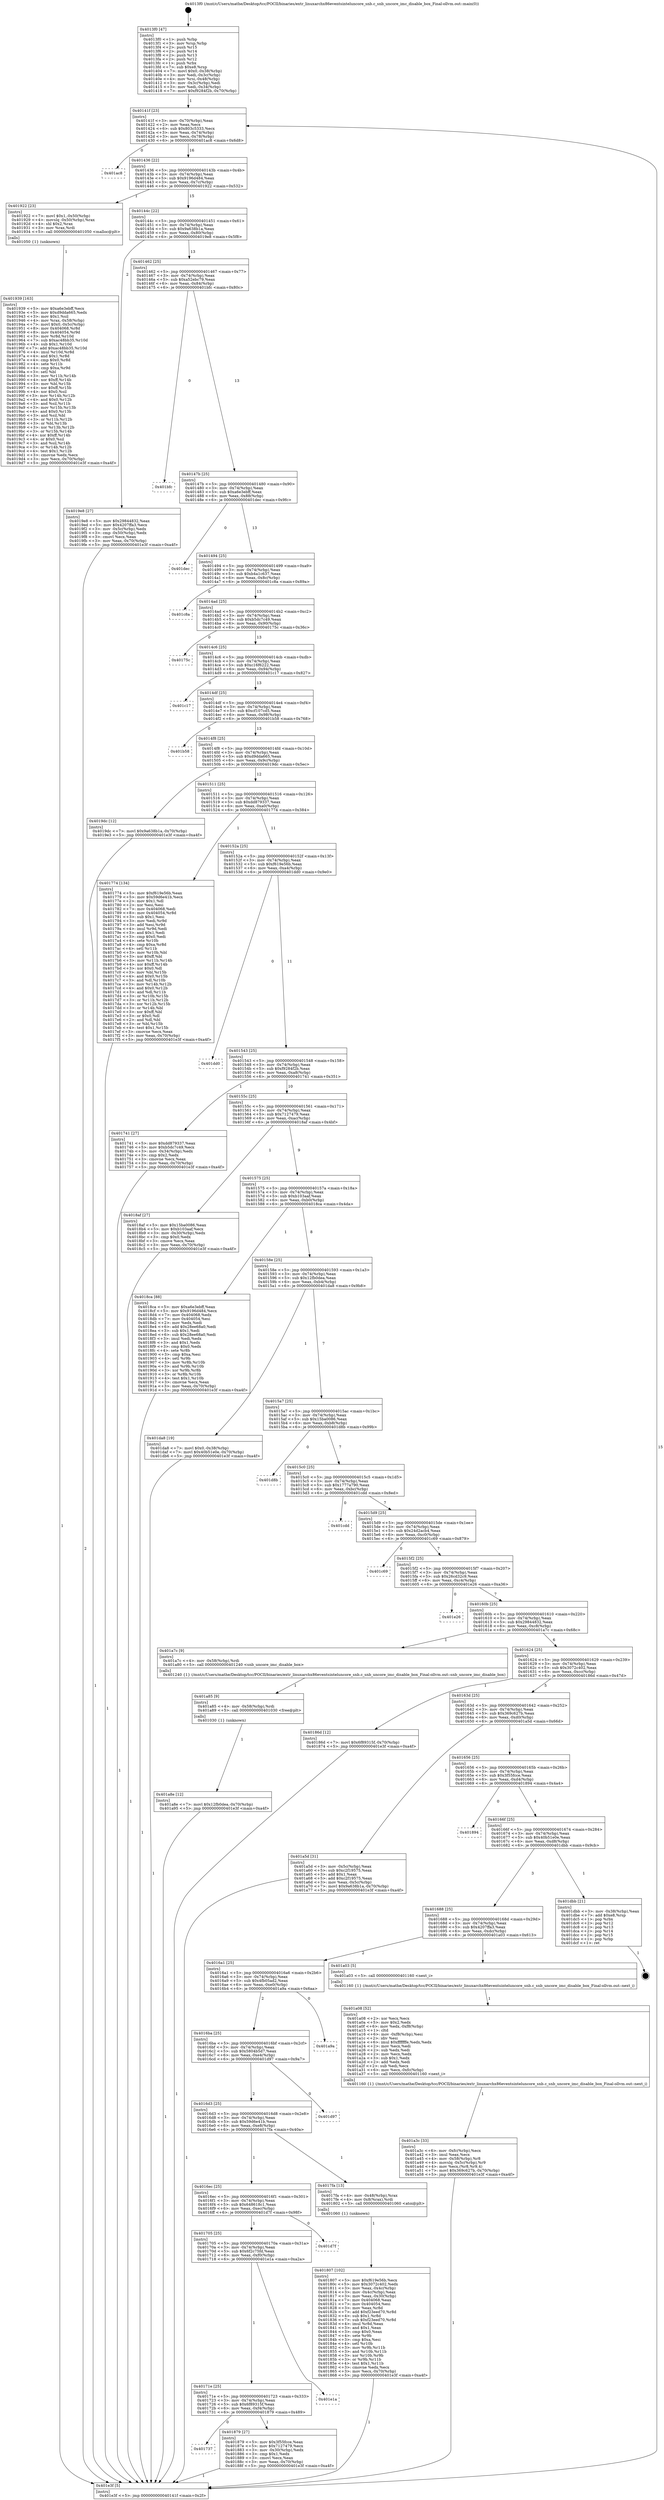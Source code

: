 digraph "0x4013f0" {
  label = "0x4013f0 (/mnt/c/Users/mathe/Desktop/tcc/POCII/binaries/extr_linuxarchx86eventsinteluncore_snb.c_snb_uncore_imc_disable_box_Final-ollvm.out::main(0))"
  labelloc = "t"
  node[shape=record]

  Entry [label="",width=0.3,height=0.3,shape=circle,fillcolor=black,style=filled]
  "0x40141f" [label="{
     0x40141f [23]\l
     | [instrs]\l
     &nbsp;&nbsp;0x40141f \<+3\>: mov -0x70(%rbp),%eax\l
     &nbsp;&nbsp;0x401422 \<+2\>: mov %eax,%ecx\l
     &nbsp;&nbsp;0x401424 \<+6\>: sub $0x803c5333,%ecx\l
     &nbsp;&nbsp;0x40142a \<+3\>: mov %eax,-0x74(%rbp)\l
     &nbsp;&nbsp;0x40142d \<+3\>: mov %ecx,-0x78(%rbp)\l
     &nbsp;&nbsp;0x401430 \<+6\>: je 0000000000401ac8 \<main+0x6d8\>\l
  }"]
  "0x401ac8" [label="{
     0x401ac8\l
  }", style=dashed]
  "0x401436" [label="{
     0x401436 [22]\l
     | [instrs]\l
     &nbsp;&nbsp;0x401436 \<+5\>: jmp 000000000040143b \<main+0x4b\>\l
     &nbsp;&nbsp;0x40143b \<+3\>: mov -0x74(%rbp),%eax\l
     &nbsp;&nbsp;0x40143e \<+5\>: sub $0x9196d484,%eax\l
     &nbsp;&nbsp;0x401443 \<+3\>: mov %eax,-0x7c(%rbp)\l
     &nbsp;&nbsp;0x401446 \<+6\>: je 0000000000401922 \<main+0x532\>\l
  }"]
  Exit [label="",width=0.3,height=0.3,shape=circle,fillcolor=black,style=filled,peripheries=2]
  "0x401922" [label="{
     0x401922 [23]\l
     | [instrs]\l
     &nbsp;&nbsp;0x401922 \<+7\>: movl $0x1,-0x50(%rbp)\l
     &nbsp;&nbsp;0x401929 \<+4\>: movslq -0x50(%rbp),%rax\l
     &nbsp;&nbsp;0x40192d \<+4\>: shl $0x2,%rax\l
     &nbsp;&nbsp;0x401931 \<+3\>: mov %rax,%rdi\l
     &nbsp;&nbsp;0x401934 \<+5\>: call 0000000000401050 \<malloc@plt\>\l
     | [calls]\l
     &nbsp;&nbsp;0x401050 \{1\} (unknown)\l
  }"]
  "0x40144c" [label="{
     0x40144c [22]\l
     | [instrs]\l
     &nbsp;&nbsp;0x40144c \<+5\>: jmp 0000000000401451 \<main+0x61\>\l
     &nbsp;&nbsp;0x401451 \<+3\>: mov -0x74(%rbp),%eax\l
     &nbsp;&nbsp;0x401454 \<+5\>: sub $0x9a638b1a,%eax\l
     &nbsp;&nbsp;0x401459 \<+3\>: mov %eax,-0x80(%rbp)\l
     &nbsp;&nbsp;0x40145c \<+6\>: je 00000000004019e8 \<main+0x5f8\>\l
  }"]
  "0x401a8e" [label="{
     0x401a8e [12]\l
     | [instrs]\l
     &nbsp;&nbsp;0x401a8e \<+7\>: movl $0x12fb0dea,-0x70(%rbp)\l
     &nbsp;&nbsp;0x401a95 \<+5\>: jmp 0000000000401e3f \<main+0xa4f\>\l
  }"]
  "0x4019e8" [label="{
     0x4019e8 [27]\l
     | [instrs]\l
     &nbsp;&nbsp;0x4019e8 \<+5\>: mov $0x29844832,%eax\l
     &nbsp;&nbsp;0x4019ed \<+5\>: mov $0x4207ffa3,%ecx\l
     &nbsp;&nbsp;0x4019f2 \<+3\>: mov -0x5c(%rbp),%edx\l
     &nbsp;&nbsp;0x4019f5 \<+3\>: cmp -0x50(%rbp),%edx\l
     &nbsp;&nbsp;0x4019f8 \<+3\>: cmovl %ecx,%eax\l
     &nbsp;&nbsp;0x4019fb \<+3\>: mov %eax,-0x70(%rbp)\l
     &nbsp;&nbsp;0x4019fe \<+5\>: jmp 0000000000401e3f \<main+0xa4f\>\l
  }"]
  "0x401462" [label="{
     0x401462 [25]\l
     | [instrs]\l
     &nbsp;&nbsp;0x401462 \<+5\>: jmp 0000000000401467 \<main+0x77\>\l
     &nbsp;&nbsp;0x401467 \<+3\>: mov -0x74(%rbp),%eax\l
     &nbsp;&nbsp;0x40146a \<+5\>: sub $0xa52ebc79,%eax\l
     &nbsp;&nbsp;0x40146f \<+6\>: mov %eax,-0x84(%rbp)\l
     &nbsp;&nbsp;0x401475 \<+6\>: je 0000000000401bfc \<main+0x80c\>\l
  }"]
  "0x401a85" [label="{
     0x401a85 [9]\l
     | [instrs]\l
     &nbsp;&nbsp;0x401a85 \<+4\>: mov -0x58(%rbp),%rdi\l
     &nbsp;&nbsp;0x401a89 \<+5\>: call 0000000000401030 \<free@plt\>\l
     | [calls]\l
     &nbsp;&nbsp;0x401030 \{1\} (unknown)\l
  }"]
  "0x401bfc" [label="{
     0x401bfc\l
  }", style=dashed]
  "0x40147b" [label="{
     0x40147b [25]\l
     | [instrs]\l
     &nbsp;&nbsp;0x40147b \<+5\>: jmp 0000000000401480 \<main+0x90\>\l
     &nbsp;&nbsp;0x401480 \<+3\>: mov -0x74(%rbp),%eax\l
     &nbsp;&nbsp;0x401483 \<+5\>: sub $0xa6e3ebff,%eax\l
     &nbsp;&nbsp;0x401488 \<+6\>: mov %eax,-0x88(%rbp)\l
     &nbsp;&nbsp;0x40148e \<+6\>: je 0000000000401dec \<main+0x9fc\>\l
  }"]
  "0x401a3c" [label="{
     0x401a3c [33]\l
     | [instrs]\l
     &nbsp;&nbsp;0x401a3c \<+6\>: mov -0xfc(%rbp),%ecx\l
     &nbsp;&nbsp;0x401a42 \<+3\>: imul %eax,%ecx\l
     &nbsp;&nbsp;0x401a45 \<+4\>: mov -0x58(%rbp),%r8\l
     &nbsp;&nbsp;0x401a49 \<+4\>: movslq -0x5c(%rbp),%r9\l
     &nbsp;&nbsp;0x401a4d \<+4\>: mov %ecx,(%r8,%r9,4)\l
     &nbsp;&nbsp;0x401a51 \<+7\>: movl $0x369c627b,-0x70(%rbp)\l
     &nbsp;&nbsp;0x401a58 \<+5\>: jmp 0000000000401e3f \<main+0xa4f\>\l
  }"]
  "0x401dec" [label="{
     0x401dec\l
  }", style=dashed]
  "0x401494" [label="{
     0x401494 [25]\l
     | [instrs]\l
     &nbsp;&nbsp;0x401494 \<+5\>: jmp 0000000000401499 \<main+0xa9\>\l
     &nbsp;&nbsp;0x401499 \<+3\>: mov -0x74(%rbp),%eax\l
     &nbsp;&nbsp;0x40149c \<+5\>: sub $0xb4a1c637,%eax\l
     &nbsp;&nbsp;0x4014a1 \<+6\>: mov %eax,-0x8c(%rbp)\l
     &nbsp;&nbsp;0x4014a7 \<+6\>: je 0000000000401c8a \<main+0x89a\>\l
  }"]
  "0x401a08" [label="{
     0x401a08 [52]\l
     | [instrs]\l
     &nbsp;&nbsp;0x401a08 \<+2\>: xor %ecx,%ecx\l
     &nbsp;&nbsp;0x401a0a \<+5\>: mov $0x2,%edx\l
     &nbsp;&nbsp;0x401a0f \<+6\>: mov %edx,-0xf8(%rbp)\l
     &nbsp;&nbsp;0x401a15 \<+1\>: cltd\l
     &nbsp;&nbsp;0x401a16 \<+6\>: mov -0xf8(%rbp),%esi\l
     &nbsp;&nbsp;0x401a1c \<+2\>: idiv %esi\l
     &nbsp;&nbsp;0x401a1e \<+6\>: imul $0xfffffffe,%edx,%edx\l
     &nbsp;&nbsp;0x401a24 \<+2\>: mov %ecx,%edi\l
     &nbsp;&nbsp;0x401a26 \<+2\>: sub %edx,%edi\l
     &nbsp;&nbsp;0x401a28 \<+2\>: mov %ecx,%edx\l
     &nbsp;&nbsp;0x401a2a \<+3\>: sub $0x1,%edx\l
     &nbsp;&nbsp;0x401a2d \<+2\>: add %edx,%edi\l
     &nbsp;&nbsp;0x401a2f \<+2\>: sub %edi,%ecx\l
     &nbsp;&nbsp;0x401a31 \<+6\>: mov %ecx,-0xfc(%rbp)\l
     &nbsp;&nbsp;0x401a37 \<+5\>: call 0000000000401160 \<next_i\>\l
     | [calls]\l
     &nbsp;&nbsp;0x401160 \{1\} (/mnt/c/Users/mathe/Desktop/tcc/POCII/binaries/extr_linuxarchx86eventsinteluncore_snb.c_snb_uncore_imc_disable_box_Final-ollvm.out::next_i)\l
  }"]
  "0x401c8a" [label="{
     0x401c8a\l
  }", style=dashed]
  "0x4014ad" [label="{
     0x4014ad [25]\l
     | [instrs]\l
     &nbsp;&nbsp;0x4014ad \<+5\>: jmp 00000000004014b2 \<main+0xc2\>\l
     &nbsp;&nbsp;0x4014b2 \<+3\>: mov -0x74(%rbp),%eax\l
     &nbsp;&nbsp;0x4014b5 \<+5\>: sub $0xb5dc7c49,%eax\l
     &nbsp;&nbsp;0x4014ba \<+6\>: mov %eax,-0x90(%rbp)\l
     &nbsp;&nbsp;0x4014c0 \<+6\>: je 000000000040175c \<main+0x36c\>\l
  }"]
  "0x401939" [label="{
     0x401939 [163]\l
     | [instrs]\l
     &nbsp;&nbsp;0x401939 \<+5\>: mov $0xa6e3ebff,%ecx\l
     &nbsp;&nbsp;0x40193e \<+5\>: mov $0xd9dda665,%edx\l
     &nbsp;&nbsp;0x401943 \<+3\>: mov $0x1,%sil\l
     &nbsp;&nbsp;0x401946 \<+4\>: mov %rax,-0x58(%rbp)\l
     &nbsp;&nbsp;0x40194a \<+7\>: movl $0x0,-0x5c(%rbp)\l
     &nbsp;&nbsp;0x401951 \<+8\>: mov 0x404068,%r8d\l
     &nbsp;&nbsp;0x401959 \<+8\>: mov 0x404054,%r9d\l
     &nbsp;&nbsp;0x401961 \<+3\>: mov %r8d,%r10d\l
     &nbsp;&nbsp;0x401964 \<+7\>: sub $0xac48bb35,%r10d\l
     &nbsp;&nbsp;0x40196b \<+4\>: sub $0x1,%r10d\l
     &nbsp;&nbsp;0x40196f \<+7\>: add $0xac48bb35,%r10d\l
     &nbsp;&nbsp;0x401976 \<+4\>: imul %r10d,%r8d\l
     &nbsp;&nbsp;0x40197a \<+4\>: and $0x1,%r8d\l
     &nbsp;&nbsp;0x40197e \<+4\>: cmp $0x0,%r8d\l
     &nbsp;&nbsp;0x401982 \<+4\>: sete %r11b\l
     &nbsp;&nbsp;0x401986 \<+4\>: cmp $0xa,%r9d\l
     &nbsp;&nbsp;0x40198a \<+3\>: setl %bl\l
     &nbsp;&nbsp;0x40198d \<+3\>: mov %r11b,%r14b\l
     &nbsp;&nbsp;0x401990 \<+4\>: xor $0xff,%r14b\l
     &nbsp;&nbsp;0x401994 \<+3\>: mov %bl,%r15b\l
     &nbsp;&nbsp;0x401997 \<+4\>: xor $0xff,%r15b\l
     &nbsp;&nbsp;0x40199b \<+4\>: xor $0x0,%sil\l
     &nbsp;&nbsp;0x40199f \<+3\>: mov %r14b,%r12b\l
     &nbsp;&nbsp;0x4019a2 \<+4\>: and $0x0,%r12b\l
     &nbsp;&nbsp;0x4019a6 \<+3\>: and %sil,%r11b\l
     &nbsp;&nbsp;0x4019a9 \<+3\>: mov %r15b,%r13b\l
     &nbsp;&nbsp;0x4019ac \<+4\>: and $0x0,%r13b\l
     &nbsp;&nbsp;0x4019b0 \<+3\>: and %sil,%bl\l
     &nbsp;&nbsp;0x4019b3 \<+3\>: or %r11b,%r12b\l
     &nbsp;&nbsp;0x4019b6 \<+3\>: or %bl,%r13b\l
     &nbsp;&nbsp;0x4019b9 \<+3\>: xor %r13b,%r12b\l
     &nbsp;&nbsp;0x4019bc \<+3\>: or %r15b,%r14b\l
     &nbsp;&nbsp;0x4019bf \<+4\>: xor $0xff,%r14b\l
     &nbsp;&nbsp;0x4019c3 \<+4\>: or $0x0,%sil\l
     &nbsp;&nbsp;0x4019c7 \<+3\>: and %sil,%r14b\l
     &nbsp;&nbsp;0x4019ca \<+3\>: or %r14b,%r12b\l
     &nbsp;&nbsp;0x4019cd \<+4\>: test $0x1,%r12b\l
     &nbsp;&nbsp;0x4019d1 \<+3\>: cmovne %edx,%ecx\l
     &nbsp;&nbsp;0x4019d4 \<+3\>: mov %ecx,-0x70(%rbp)\l
     &nbsp;&nbsp;0x4019d7 \<+5\>: jmp 0000000000401e3f \<main+0xa4f\>\l
  }"]
  "0x40175c" [label="{
     0x40175c\l
  }", style=dashed]
  "0x4014c6" [label="{
     0x4014c6 [25]\l
     | [instrs]\l
     &nbsp;&nbsp;0x4014c6 \<+5\>: jmp 00000000004014cb \<main+0xdb\>\l
     &nbsp;&nbsp;0x4014cb \<+3\>: mov -0x74(%rbp),%eax\l
     &nbsp;&nbsp;0x4014ce \<+5\>: sub $0xc16f6222,%eax\l
     &nbsp;&nbsp;0x4014d3 \<+6\>: mov %eax,-0x94(%rbp)\l
     &nbsp;&nbsp;0x4014d9 \<+6\>: je 0000000000401c17 \<main+0x827\>\l
  }"]
  "0x401737" [label="{
     0x401737\l
  }", style=dashed]
  "0x401c17" [label="{
     0x401c17\l
  }", style=dashed]
  "0x4014df" [label="{
     0x4014df [25]\l
     | [instrs]\l
     &nbsp;&nbsp;0x4014df \<+5\>: jmp 00000000004014e4 \<main+0xf4\>\l
     &nbsp;&nbsp;0x4014e4 \<+3\>: mov -0x74(%rbp),%eax\l
     &nbsp;&nbsp;0x4014e7 \<+5\>: sub $0xcf107cd5,%eax\l
     &nbsp;&nbsp;0x4014ec \<+6\>: mov %eax,-0x98(%rbp)\l
     &nbsp;&nbsp;0x4014f2 \<+6\>: je 0000000000401b58 \<main+0x768\>\l
  }"]
  "0x401879" [label="{
     0x401879 [27]\l
     | [instrs]\l
     &nbsp;&nbsp;0x401879 \<+5\>: mov $0x3f55fcce,%eax\l
     &nbsp;&nbsp;0x40187e \<+5\>: mov $0x7127479,%ecx\l
     &nbsp;&nbsp;0x401883 \<+3\>: mov -0x30(%rbp),%edx\l
     &nbsp;&nbsp;0x401886 \<+3\>: cmp $0x1,%edx\l
     &nbsp;&nbsp;0x401889 \<+3\>: cmovl %ecx,%eax\l
     &nbsp;&nbsp;0x40188c \<+3\>: mov %eax,-0x70(%rbp)\l
     &nbsp;&nbsp;0x40188f \<+5\>: jmp 0000000000401e3f \<main+0xa4f\>\l
  }"]
  "0x401b58" [label="{
     0x401b58\l
  }", style=dashed]
  "0x4014f8" [label="{
     0x4014f8 [25]\l
     | [instrs]\l
     &nbsp;&nbsp;0x4014f8 \<+5\>: jmp 00000000004014fd \<main+0x10d\>\l
     &nbsp;&nbsp;0x4014fd \<+3\>: mov -0x74(%rbp),%eax\l
     &nbsp;&nbsp;0x401500 \<+5\>: sub $0xd9dda665,%eax\l
     &nbsp;&nbsp;0x401505 \<+6\>: mov %eax,-0x9c(%rbp)\l
     &nbsp;&nbsp;0x40150b \<+6\>: je 00000000004019dc \<main+0x5ec\>\l
  }"]
  "0x40171e" [label="{
     0x40171e [25]\l
     | [instrs]\l
     &nbsp;&nbsp;0x40171e \<+5\>: jmp 0000000000401723 \<main+0x333\>\l
     &nbsp;&nbsp;0x401723 \<+3\>: mov -0x74(%rbp),%eax\l
     &nbsp;&nbsp;0x401726 \<+5\>: sub $0x6f89315f,%eax\l
     &nbsp;&nbsp;0x40172b \<+6\>: mov %eax,-0xf4(%rbp)\l
     &nbsp;&nbsp;0x401731 \<+6\>: je 0000000000401879 \<main+0x489\>\l
  }"]
  "0x4019dc" [label="{
     0x4019dc [12]\l
     | [instrs]\l
     &nbsp;&nbsp;0x4019dc \<+7\>: movl $0x9a638b1a,-0x70(%rbp)\l
     &nbsp;&nbsp;0x4019e3 \<+5\>: jmp 0000000000401e3f \<main+0xa4f\>\l
  }"]
  "0x401511" [label="{
     0x401511 [25]\l
     | [instrs]\l
     &nbsp;&nbsp;0x401511 \<+5\>: jmp 0000000000401516 \<main+0x126\>\l
     &nbsp;&nbsp;0x401516 \<+3\>: mov -0x74(%rbp),%eax\l
     &nbsp;&nbsp;0x401519 \<+5\>: sub $0xdd879337,%eax\l
     &nbsp;&nbsp;0x40151e \<+6\>: mov %eax,-0xa0(%rbp)\l
     &nbsp;&nbsp;0x401524 \<+6\>: je 0000000000401774 \<main+0x384\>\l
  }"]
  "0x401e1a" [label="{
     0x401e1a\l
  }", style=dashed]
  "0x401774" [label="{
     0x401774 [134]\l
     | [instrs]\l
     &nbsp;&nbsp;0x401774 \<+5\>: mov $0xf619e56b,%eax\l
     &nbsp;&nbsp;0x401779 \<+5\>: mov $0x59d6e41b,%ecx\l
     &nbsp;&nbsp;0x40177e \<+2\>: mov $0x1,%dl\l
     &nbsp;&nbsp;0x401780 \<+2\>: xor %esi,%esi\l
     &nbsp;&nbsp;0x401782 \<+7\>: mov 0x404068,%edi\l
     &nbsp;&nbsp;0x401789 \<+8\>: mov 0x404054,%r8d\l
     &nbsp;&nbsp;0x401791 \<+3\>: sub $0x1,%esi\l
     &nbsp;&nbsp;0x401794 \<+3\>: mov %edi,%r9d\l
     &nbsp;&nbsp;0x401797 \<+3\>: add %esi,%r9d\l
     &nbsp;&nbsp;0x40179a \<+4\>: imul %r9d,%edi\l
     &nbsp;&nbsp;0x40179e \<+3\>: and $0x1,%edi\l
     &nbsp;&nbsp;0x4017a1 \<+3\>: cmp $0x0,%edi\l
     &nbsp;&nbsp;0x4017a4 \<+4\>: sete %r10b\l
     &nbsp;&nbsp;0x4017a8 \<+4\>: cmp $0xa,%r8d\l
     &nbsp;&nbsp;0x4017ac \<+4\>: setl %r11b\l
     &nbsp;&nbsp;0x4017b0 \<+3\>: mov %r10b,%bl\l
     &nbsp;&nbsp;0x4017b3 \<+3\>: xor $0xff,%bl\l
     &nbsp;&nbsp;0x4017b6 \<+3\>: mov %r11b,%r14b\l
     &nbsp;&nbsp;0x4017b9 \<+4\>: xor $0xff,%r14b\l
     &nbsp;&nbsp;0x4017bd \<+3\>: xor $0x0,%dl\l
     &nbsp;&nbsp;0x4017c0 \<+3\>: mov %bl,%r15b\l
     &nbsp;&nbsp;0x4017c3 \<+4\>: and $0x0,%r15b\l
     &nbsp;&nbsp;0x4017c7 \<+3\>: and %dl,%r10b\l
     &nbsp;&nbsp;0x4017ca \<+3\>: mov %r14b,%r12b\l
     &nbsp;&nbsp;0x4017cd \<+4\>: and $0x0,%r12b\l
     &nbsp;&nbsp;0x4017d1 \<+3\>: and %dl,%r11b\l
     &nbsp;&nbsp;0x4017d4 \<+3\>: or %r10b,%r15b\l
     &nbsp;&nbsp;0x4017d7 \<+3\>: or %r11b,%r12b\l
     &nbsp;&nbsp;0x4017da \<+3\>: xor %r12b,%r15b\l
     &nbsp;&nbsp;0x4017dd \<+3\>: or %r14b,%bl\l
     &nbsp;&nbsp;0x4017e0 \<+3\>: xor $0xff,%bl\l
     &nbsp;&nbsp;0x4017e3 \<+3\>: or $0x0,%dl\l
     &nbsp;&nbsp;0x4017e6 \<+2\>: and %dl,%bl\l
     &nbsp;&nbsp;0x4017e8 \<+3\>: or %bl,%r15b\l
     &nbsp;&nbsp;0x4017eb \<+4\>: test $0x1,%r15b\l
     &nbsp;&nbsp;0x4017ef \<+3\>: cmovne %ecx,%eax\l
     &nbsp;&nbsp;0x4017f2 \<+3\>: mov %eax,-0x70(%rbp)\l
     &nbsp;&nbsp;0x4017f5 \<+5\>: jmp 0000000000401e3f \<main+0xa4f\>\l
  }"]
  "0x40152a" [label="{
     0x40152a [25]\l
     | [instrs]\l
     &nbsp;&nbsp;0x40152a \<+5\>: jmp 000000000040152f \<main+0x13f\>\l
     &nbsp;&nbsp;0x40152f \<+3\>: mov -0x74(%rbp),%eax\l
     &nbsp;&nbsp;0x401532 \<+5\>: sub $0xf619e56b,%eax\l
     &nbsp;&nbsp;0x401537 \<+6\>: mov %eax,-0xa4(%rbp)\l
     &nbsp;&nbsp;0x40153d \<+6\>: je 0000000000401dd0 \<main+0x9e0\>\l
  }"]
  "0x401705" [label="{
     0x401705 [25]\l
     | [instrs]\l
     &nbsp;&nbsp;0x401705 \<+5\>: jmp 000000000040170a \<main+0x31a\>\l
     &nbsp;&nbsp;0x40170a \<+3\>: mov -0x74(%rbp),%eax\l
     &nbsp;&nbsp;0x40170d \<+5\>: sub $0x6f2c75fd,%eax\l
     &nbsp;&nbsp;0x401712 \<+6\>: mov %eax,-0xf0(%rbp)\l
     &nbsp;&nbsp;0x401718 \<+6\>: je 0000000000401e1a \<main+0xa2a\>\l
  }"]
  "0x401dd0" [label="{
     0x401dd0\l
  }", style=dashed]
  "0x401543" [label="{
     0x401543 [25]\l
     | [instrs]\l
     &nbsp;&nbsp;0x401543 \<+5\>: jmp 0000000000401548 \<main+0x158\>\l
     &nbsp;&nbsp;0x401548 \<+3\>: mov -0x74(%rbp),%eax\l
     &nbsp;&nbsp;0x40154b \<+5\>: sub $0xf9284f2b,%eax\l
     &nbsp;&nbsp;0x401550 \<+6\>: mov %eax,-0xa8(%rbp)\l
     &nbsp;&nbsp;0x401556 \<+6\>: je 0000000000401741 \<main+0x351\>\l
  }"]
  "0x401d7f" [label="{
     0x401d7f\l
  }", style=dashed]
  "0x401741" [label="{
     0x401741 [27]\l
     | [instrs]\l
     &nbsp;&nbsp;0x401741 \<+5\>: mov $0xdd879337,%eax\l
     &nbsp;&nbsp;0x401746 \<+5\>: mov $0xb5dc7c49,%ecx\l
     &nbsp;&nbsp;0x40174b \<+3\>: mov -0x34(%rbp),%edx\l
     &nbsp;&nbsp;0x40174e \<+3\>: cmp $0x2,%edx\l
     &nbsp;&nbsp;0x401751 \<+3\>: cmovne %ecx,%eax\l
     &nbsp;&nbsp;0x401754 \<+3\>: mov %eax,-0x70(%rbp)\l
     &nbsp;&nbsp;0x401757 \<+5\>: jmp 0000000000401e3f \<main+0xa4f\>\l
  }"]
  "0x40155c" [label="{
     0x40155c [25]\l
     | [instrs]\l
     &nbsp;&nbsp;0x40155c \<+5\>: jmp 0000000000401561 \<main+0x171\>\l
     &nbsp;&nbsp;0x401561 \<+3\>: mov -0x74(%rbp),%eax\l
     &nbsp;&nbsp;0x401564 \<+5\>: sub $0x7127479,%eax\l
     &nbsp;&nbsp;0x401569 \<+6\>: mov %eax,-0xac(%rbp)\l
     &nbsp;&nbsp;0x40156f \<+6\>: je 00000000004018af \<main+0x4bf\>\l
  }"]
  "0x401e3f" [label="{
     0x401e3f [5]\l
     | [instrs]\l
     &nbsp;&nbsp;0x401e3f \<+5\>: jmp 000000000040141f \<main+0x2f\>\l
  }"]
  "0x4013f0" [label="{
     0x4013f0 [47]\l
     | [instrs]\l
     &nbsp;&nbsp;0x4013f0 \<+1\>: push %rbp\l
     &nbsp;&nbsp;0x4013f1 \<+3\>: mov %rsp,%rbp\l
     &nbsp;&nbsp;0x4013f4 \<+2\>: push %r15\l
     &nbsp;&nbsp;0x4013f6 \<+2\>: push %r14\l
     &nbsp;&nbsp;0x4013f8 \<+2\>: push %r13\l
     &nbsp;&nbsp;0x4013fa \<+2\>: push %r12\l
     &nbsp;&nbsp;0x4013fc \<+1\>: push %rbx\l
     &nbsp;&nbsp;0x4013fd \<+7\>: sub $0xe8,%rsp\l
     &nbsp;&nbsp;0x401404 \<+7\>: movl $0x0,-0x38(%rbp)\l
     &nbsp;&nbsp;0x40140b \<+3\>: mov %edi,-0x3c(%rbp)\l
     &nbsp;&nbsp;0x40140e \<+4\>: mov %rsi,-0x48(%rbp)\l
     &nbsp;&nbsp;0x401412 \<+3\>: mov -0x3c(%rbp),%edi\l
     &nbsp;&nbsp;0x401415 \<+3\>: mov %edi,-0x34(%rbp)\l
     &nbsp;&nbsp;0x401418 \<+7\>: movl $0xf9284f2b,-0x70(%rbp)\l
  }"]
  "0x401807" [label="{
     0x401807 [102]\l
     | [instrs]\l
     &nbsp;&nbsp;0x401807 \<+5\>: mov $0xf619e56b,%ecx\l
     &nbsp;&nbsp;0x40180c \<+5\>: mov $0x3072c402,%edx\l
     &nbsp;&nbsp;0x401811 \<+3\>: mov %eax,-0x4c(%rbp)\l
     &nbsp;&nbsp;0x401814 \<+3\>: mov -0x4c(%rbp),%eax\l
     &nbsp;&nbsp;0x401817 \<+3\>: mov %eax,-0x30(%rbp)\l
     &nbsp;&nbsp;0x40181a \<+7\>: mov 0x404068,%eax\l
     &nbsp;&nbsp;0x401821 \<+7\>: mov 0x404054,%esi\l
     &nbsp;&nbsp;0x401828 \<+3\>: mov %eax,%r8d\l
     &nbsp;&nbsp;0x40182b \<+7\>: add $0xf23eed70,%r8d\l
     &nbsp;&nbsp;0x401832 \<+4\>: sub $0x1,%r8d\l
     &nbsp;&nbsp;0x401836 \<+7\>: sub $0xf23eed70,%r8d\l
     &nbsp;&nbsp;0x40183d \<+4\>: imul %r8d,%eax\l
     &nbsp;&nbsp;0x401841 \<+3\>: and $0x1,%eax\l
     &nbsp;&nbsp;0x401844 \<+3\>: cmp $0x0,%eax\l
     &nbsp;&nbsp;0x401847 \<+4\>: sete %r9b\l
     &nbsp;&nbsp;0x40184b \<+3\>: cmp $0xa,%esi\l
     &nbsp;&nbsp;0x40184e \<+4\>: setl %r10b\l
     &nbsp;&nbsp;0x401852 \<+3\>: mov %r9b,%r11b\l
     &nbsp;&nbsp;0x401855 \<+3\>: and %r10b,%r11b\l
     &nbsp;&nbsp;0x401858 \<+3\>: xor %r10b,%r9b\l
     &nbsp;&nbsp;0x40185b \<+3\>: or %r9b,%r11b\l
     &nbsp;&nbsp;0x40185e \<+4\>: test $0x1,%r11b\l
     &nbsp;&nbsp;0x401862 \<+3\>: cmovne %edx,%ecx\l
     &nbsp;&nbsp;0x401865 \<+3\>: mov %ecx,-0x70(%rbp)\l
     &nbsp;&nbsp;0x401868 \<+5\>: jmp 0000000000401e3f \<main+0xa4f\>\l
  }"]
  "0x4018af" [label="{
     0x4018af [27]\l
     | [instrs]\l
     &nbsp;&nbsp;0x4018af \<+5\>: mov $0x15ba0086,%eax\l
     &nbsp;&nbsp;0x4018b4 \<+5\>: mov $0xb103aaf,%ecx\l
     &nbsp;&nbsp;0x4018b9 \<+3\>: mov -0x30(%rbp),%edx\l
     &nbsp;&nbsp;0x4018bc \<+3\>: cmp $0x0,%edx\l
     &nbsp;&nbsp;0x4018bf \<+3\>: cmove %ecx,%eax\l
     &nbsp;&nbsp;0x4018c2 \<+3\>: mov %eax,-0x70(%rbp)\l
     &nbsp;&nbsp;0x4018c5 \<+5\>: jmp 0000000000401e3f \<main+0xa4f\>\l
  }"]
  "0x401575" [label="{
     0x401575 [25]\l
     | [instrs]\l
     &nbsp;&nbsp;0x401575 \<+5\>: jmp 000000000040157a \<main+0x18a\>\l
     &nbsp;&nbsp;0x40157a \<+3\>: mov -0x74(%rbp),%eax\l
     &nbsp;&nbsp;0x40157d \<+5\>: sub $0xb103aaf,%eax\l
     &nbsp;&nbsp;0x401582 \<+6\>: mov %eax,-0xb0(%rbp)\l
     &nbsp;&nbsp;0x401588 \<+6\>: je 00000000004018ca \<main+0x4da\>\l
  }"]
  "0x4016ec" [label="{
     0x4016ec [25]\l
     | [instrs]\l
     &nbsp;&nbsp;0x4016ec \<+5\>: jmp 00000000004016f1 \<main+0x301\>\l
     &nbsp;&nbsp;0x4016f1 \<+3\>: mov -0x74(%rbp),%eax\l
     &nbsp;&nbsp;0x4016f4 \<+5\>: sub $0x648618c1,%eax\l
     &nbsp;&nbsp;0x4016f9 \<+6\>: mov %eax,-0xec(%rbp)\l
     &nbsp;&nbsp;0x4016ff \<+6\>: je 0000000000401d7f \<main+0x98f\>\l
  }"]
  "0x4018ca" [label="{
     0x4018ca [88]\l
     | [instrs]\l
     &nbsp;&nbsp;0x4018ca \<+5\>: mov $0xa6e3ebff,%eax\l
     &nbsp;&nbsp;0x4018cf \<+5\>: mov $0x9196d484,%ecx\l
     &nbsp;&nbsp;0x4018d4 \<+7\>: mov 0x404068,%edx\l
     &nbsp;&nbsp;0x4018db \<+7\>: mov 0x404054,%esi\l
     &nbsp;&nbsp;0x4018e2 \<+2\>: mov %edx,%edi\l
     &nbsp;&nbsp;0x4018e4 \<+6\>: add $0x28ee68a0,%edi\l
     &nbsp;&nbsp;0x4018ea \<+3\>: sub $0x1,%edi\l
     &nbsp;&nbsp;0x4018ed \<+6\>: sub $0x28ee68a0,%edi\l
     &nbsp;&nbsp;0x4018f3 \<+3\>: imul %edi,%edx\l
     &nbsp;&nbsp;0x4018f6 \<+3\>: and $0x1,%edx\l
     &nbsp;&nbsp;0x4018f9 \<+3\>: cmp $0x0,%edx\l
     &nbsp;&nbsp;0x4018fc \<+4\>: sete %r8b\l
     &nbsp;&nbsp;0x401900 \<+3\>: cmp $0xa,%esi\l
     &nbsp;&nbsp;0x401903 \<+4\>: setl %r9b\l
     &nbsp;&nbsp;0x401907 \<+3\>: mov %r8b,%r10b\l
     &nbsp;&nbsp;0x40190a \<+3\>: and %r9b,%r10b\l
     &nbsp;&nbsp;0x40190d \<+3\>: xor %r9b,%r8b\l
     &nbsp;&nbsp;0x401910 \<+3\>: or %r8b,%r10b\l
     &nbsp;&nbsp;0x401913 \<+4\>: test $0x1,%r10b\l
     &nbsp;&nbsp;0x401917 \<+3\>: cmovne %ecx,%eax\l
     &nbsp;&nbsp;0x40191a \<+3\>: mov %eax,-0x70(%rbp)\l
     &nbsp;&nbsp;0x40191d \<+5\>: jmp 0000000000401e3f \<main+0xa4f\>\l
  }"]
  "0x40158e" [label="{
     0x40158e [25]\l
     | [instrs]\l
     &nbsp;&nbsp;0x40158e \<+5\>: jmp 0000000000401593 \<main+0x1a3\>\l
     &nbsp;&nbsp;0x401593 \<+3\>: mov -0x74(%rbp),%eax\l
     &nbsp;&nbsp;0x401596 \<+5\>: sub $0x12fb0dea,%eax\l
     &nbsp;&nbsp;0x40159b \<+6\>: mov %eax,-0xb4(%rbp)\l
     &nbsp;&nbsp;0x4015a1 \<+6\>: je 0000000000401da8 \<main+0x9b8\>\l
  }"]
  "0x4017fa" [label="{
     0x4017fa [13]\l
     | [instrs]\l
     &nbsp;&nbsp;0x4017fa \<+4\>: mov -0x48(%rbp),%rax\l
     &nbsp;&nbsp;0x4017fe \<+4\>: mov 0x8(%rax),%rdi\l
     &nbsp;&nbsp;0x401802 \<+5\>: call 0000000000401060 \<atoi@plt\>\l
     | [calls]\l
     &nbsp;&nbsp;0x401060 \{1\} (unknown)\l
  }"]
  "0x401da8" [label="{
     0x401da8 [19]\l
     | [instrs]\l
     &nbsp;&nbsp;0x401da8 \<+7\>: movl $0x0,-0x38(%rbp)\l
     &nbsp;&nbsp;0x401daf \<+7\>: movl $0x40b51e0e,-0x70(%rbp)\l
     &nbsp;&nbsp;0x401db6 \<+5\>: jmp 0000000000401e3f \<main+0xa4f\>\l
  }"]
  "0x4015a7" [label="{
     0x4015a7 [25]\l
     | [instrs]\l
     &nbsp;&nbsp;0x4015a7 \<+5\>: jmp 00000000004015ac \<main+0x1bc\>\l
     &nbsp;&nbsp;0x4015ac \<+3\>: mov -0x74(%rbp),%eax\l
     &nbsp;&nbsp;0x4015af \<+5\>: sub $0x15ba0086,%eax\l
     &nbsp;&nbsp;0x4015b4 \<+6\>: mov %eax,-0xb8(%rbp)\l
     &nbsp;&nbsp;0x4015ba \<+6\>: je 0000000000401d8b \<main+0x99b\>\l
  }"]
  "0x4016d3" [label="{
     0x4016d3 [25]\l
     | [instrs]\l
     &nbsp;&nbsp;0x4016d3 \<+5\>: jmp 00000000004016d8 \<main+0x2e8\>\l
     &nbsp;&nbsp;0x4016d8 \<+3\>: mov -0x74(%rbp),%eax\l
     &nbsp;&nbsp;0x4016db \<+5\>: sub $0x59d6e41b,%eax\l
     &nbsp;&nbsp;0x4016e0 \<+6\>: mov %eax,-0xe8(%rbp)\l
     &nbsp;&nbsp;0x4016e6 \<+6\>: je 00000000004017fa \<main+0x40a\>\l
  }"]
  "0x401d8b" [label="{
     0x401d8b\l
  }", style=dashed]
  "0x4015c0" [label="{
     0x4015c0 [25]\l
     | [instrs]\l
     &nbsp;&nbsp;0x4015c0 \<+5\>: jmp 00000000004015c5 \<main+0x1d5\>\l
     &nbsp;&nbsp;0x4015c5 \<+3\>: mov -0x74(%rbp),%eax\l
     &nbsp;&nbsp;0x4015c8 \<+5\>: sub $0x1777a790,%eax\l
     &nbsp;&nbsp;0x4015cd \<+6\>: mov %eax,-0xbc(%rbp)\l
     &nbsp;&nbsp;0x4015d3 \<+6\>: je 0000000000401cdd \<main+0x8ed\>\l
  }"]
  "0x401d97" [label="{
     0x401d97\l
  }", style=dashed]
  "0x401cdd" [label="{
     0x401cdd\l
  }", style=dashed]
  "0x4015d9" [label="{
     0x4015d9 [25]\l
     | [instrs]\l
     &nbsp;&nbsp;0x4015d9 \<+5\>: jmp 00000000004015de \<main+0x1ee\>\l
     &nbsp;&nbsp;0x4015de \<+3\>: mov -0x74(%rbp),%eax\l
     &nbsp;&nbsp;0x4015e1 \<+5\>: sub $0x24d2acb4,%eax\l
     &nbsp;&nbsp;0x4015e6 \<+6\>: mov %eax,-0xc0(%rbp)\l
     &nbsp;&nbsp;0x4015ec \<+6\>: je 0000000000401c69 \<main+0x879\>\l
  }"]
  "0x4016ba" [label="{
     0x4016ba [25]\l
     | [instrs]\l
     &nbsp;&nbsp;0x4016ba \<+5\>: jmp 00000000004016bf \<main+0x2cf\>\l
     &nbsp;&nbsp;0x4016bf \<+3\>: mov -0x74(%rbp),%eax\l
     &nbsp;&nbsp;0x4016c2 \<+5\>: sub $0x5804b5d7,%eax\l
     &nbsp;&nbsp;0x4016c7 \<+6\>: mov %eax,-0xe4(%rbp)\l
     &nbsp;&nbsp;0x4016cd \<+6\>: je 0000000000401d97 \<main+0x9a7\>\l
  }"]
  "0x401c69" [label="{
     0x401c69\l
  }", style=dashed]
  "0x4015f2" [label="{
     0x4015f2 [25]\l
     | [instrs]\l
     &nbsp;&nbsp;0x4015f2 \<+5\>: jmp 00000000004015f7 \<main+0x207\>\l
     &nbsp;&nbsp;0x4015f7 \<+3\>: mov -0x74(%rbp),%eax\l
     &nbsp;&nbsp;0x4015fa \<+5\>: sub $0x26cd32c9,%eax\l
     &nbsp;&nbsp;0x4015ff \<+6\>: mov %eax,-0xc4(%rbp)\l
     &nbsp;&nbsp;0x401605 \<+6\>: je 0000000000401e26 \<main+0xa36\>\l
  }"]
  "0x401a9a" [label="{
     0x401a9a\l
  }", style=dashed]
  "0x401e26" [label="{
     0x401e26\l
  }", style=dashed]
  "0x40160b" [label="{
     0x40160b [25]\l
     | [instrs]\l
     &nbsp;&nbsp;0x40160b \<+5\>: jmp 0000000000401610 \<main+0x220\>\l
     &nbsp;&nbsp;0x401610 \<+3\>: mov -0x74(%rbp),%eax\l
     &nbsp;&nbsp;0x401613 \<+5\>: sub $0x29844832,%eax\l
     &nbsp;&nbsp;0x401618 \<+6\>: mov %eax,-0xc8(%rbp)\l
     &nbsp;&nbsp;0x40161e \<+6\>: je 0000000000401a7c \<main+0x68c\>\l
  }"]
  "0x4016a1" [label="{
     0x4016a1 [25]\l
     | [instrs]\l
     &nbsp;&nbsp;0x4016a1 \<+5\>: jmp 00000000004016a6 \<main+0x2b6\>\l
     &nbsp;&nbsp;0x4016a6 \<+3\>: mov -0x74(%rbp),%eax\l
     &nbsp;&nbsp;0x4016a9 \<+5\>: sub $0x4fb05ad2,%eax\l
     &nbsp;&nbsp;0x4016ae \<+6\>: mov %eax,-0xe0(%rbp)\l
     &nbsp;&nbsp;0x4016b4 \<+6\>: je 0000000000401a9a \<main+0x6aa\>\l
  }"]
  "0x401a7c" [label="{
     0x401a7c [9]\l
     | [instrs]\l
     &nbsp;&nbsp;0x401a7c \<+4\>: mov -0x58(%rbp),%rdi\l
     &nbsp;&nbsp;0x401a80 \<+5\>: call 0000000000401240 \<snb_uncore_imc_disable_box\>\l
     | [calls]\l
     &nbsp;&nbsp;0x401240 \{1\} (/mnt/c/Users/mathe/Desktop/tcc/POCII/binaries/extr_linuxarchx86eventsinteluncore_snb.c_snb_uncore_imc_disable_box_Final-ollvm.out::snb_uncore_imc_disable_box)\l
  }"]
  "0x401624" [label="{
     0x401624 [25]\l
     | [instrs]\l
     &nbsp;&nbsp;0x401624 \<+5\>: jmp 0000000000401629 \<main+0x239\>\l
     &nbsp;&nbsp;0x401629 \<+3\>: mov -0x74(%rbp),%eax\l
     &nbsp;&nbsp;0x40162c \<+5\>: sub $0x3072c402,%eax\l
     &nbsp;&nbsp;0x401631 \<+6\>: mov %eax,-0xcc(%rbp)\l
     &nbsp;&nbsp;0x401637 \<+6\>: je 000000000040186d \<main+0x47d\>\l
  }"]
  "0x401a03" [label="{
     0x401a03 [5]\l
     | [instrs]\l
     &nbsp;&nbsp;0x401a03 \<+5\>: call 0000000000401160 \<next_i\>\l
     | [calls]\l
     &nbsp;&nbsp;0x401160 \{1\} (/mnt/c/Users/mathe/Desktop/tcc/POCII/binaries/extr_linuxarchx86eventsinteluncore_snb.c_snb_uncore_imc_disable_box_Final-ollvm.out::next_i)\l
  }"]
  "0x40186d" [label="{
     0x40186d [12]\l
     | [instrs]\l
     &nbsp;&nbsp;0x40186d \<+7\>: movl $0x6f89315f,-0x70(%rbp)\l
     &nbsp;&nbsp;0x401874 \<+5\>: jmp 0000000000401e3f \<main+0xa4f\>\l
  }"]
  "0x40163d" [label="{
     0x40163d [25]\l
     | [instrs]\l
     &nbsp;&nbsp;0x40163d \<+5\>: jmp 0000000000401642 \<main+0x252\>\l
     &nbsp;&nbsp;0x401642 \<+3\>: mov -0x74(%rbp),%eax\l
     &nbsp;&nbsp;0x401645 \<+5\>: sub $0x369c627b,%eax\l
     &nbsp;&nbsp;0x40164a \<+6\>: mov %eax,-0xd0(%rbp)\l
     &nbsp;&nbsp;0x401650 \<+6\>: je 0000000000401a5d \<main+0x66d\>\l
  }"]
  "0x401688" [label="{
     0x401688 [25]\l
     | [instrs]\l
     &nbsp;&nbsp;0x401688 \<+5\>: jmp 000000000040168d \<main+0x29d\>\l
     &nbsp;&nbsp;0x40168d \<+3\>: mov -0x74(%rbp),%eax\l
     &nbsp;&nbsp;0x401690 \<+5\>: sub $0x4207ffa3,%eax\l
     &nbsp;&nbsp;0x401695 \<+6\>: mov %eax,-0xdc(%rbp)\l
     &nbsp;&nbsp;0x40169b \<+6\>: je 0000000000401a03 \<main+0x613\>\l
  }"]
  "0x401a5d" [label="{
     0x401a5d [31]\l
     | [instrs]\l
     &nbsp;&nbsp;0x401a5d \<+3\>: mov -0x5c(%rbp),%eax\l
     &nbsp;&nbsp;0x401a60 \<+5\>: sub $0xc2f19575,%eax\l
     &nbsp;&nbsp;0x401a65 \<+3\>: add $0x1,%eax\l
     &nbsp;&nbsp;0x401a68 \<+5\>: add $0xc2f19575,%eax\l
     &nbsp;&nbsp;0x401a6d \<+3\>: mov %eax,-0x5c(%rbp)\l
     &nbsp;&nbsp;0x401a70 \<+7\>: movl $0x9a638b1a,-0x70(%rbp)\l
     &nbsp;&nbsp;0x401a77 \<+5\>: jmp 0000000000401e3f \<main+0xa4f\>\l
  }"]
  "0x401656" [label="{
     0x401656 [25]\l
     | [instrs]\l
     &nbsp;&nbsp;0x401656 \<+5\>: jmp 000000000040165b \<main+0x26b\>\l
     &nbsp;&nbsp;0x40165b \<+3\>: mov -0x74(%rbp),%eax\l
     &nbsp;&nbsp;0x40165e \<+5\>: sub $0x3f55fcce,%eax\l
     &nbsp;&nbsp;0x401663 \<+6\>: mov %eax,-0xd4(%rbp)\l
     &nbsp;&nbsp;0x401669 \<+6\>: je 0000000000401894 \<main+0x4a4\>\l
  }"]
  "0x401dbb" [label="{
     0x401dbb [21]\l
     | [instrs]\l
     &nbsp;&nbsp;0x401dbb \<+3\>: mov -0x38(%rbp),%eax\l
     &nbsp;&nbsp;0x401dbe \<+7\>: add $0xe8,%rsp\l
     &nbsp;&nbsp;0x401dc5 \<+1\>: pop %rbx\l
     &nbsp;&nbsp;0x401dc6 \<+2\>: pop %r12\l
     &nbsp;&nbsp;0x401dc8 \<+2\>: pop %r13\l
     &nbsp;&nbsp;0x401dca \<+2\>: pop %r14\l
     &nbsp;&nbsp;0x401dcc \<+2\>: pop %r15\l
     &nbsp;&nbsp;0x401dce \<+1\>: pop %rbp\l
     &nbsp;&nbsp;0x401dcf \<+1\>: ret\l
  }"]
  "0x401894" [label="{
     0x401894\l
  }", style=dashed]
  "0x40166f" [label="{
     0x40166f [25]\l
     | [instrs]\l
     &nbsp;&nbsp;0x40166f \<+5\>: jmp 0000000000401674 \<main+0x284\>\l
     &nbsp;&nbsp;0x401674 \<+3\>: mov -0x74(%rbp),%eax\l
     &nbsp;&nbsp;0x401677 \<+5\>: sub $0x40b51e0e,%eax\l
     &nbsp;&nbsp;0x40167c \<+6\>: mov %eax,-0xd8(%rbp)\l
     &nbsp;&nbsp;0x401682 \<+6\>: je 0000000000401dbb \<main+0x9cb\>\l
  }"]
  Entry -> "0x4013f0" [label=" 1"]
  "0x40141f" -> "0x401ac8" [label=" 0"]
  "0x40141f" -> "0x401436" [label=" 16"]
  "0x401dbb" -> Exit [label=" 1"]
  "0x401436" -> "0x401922" [label=" 1"]
  "0x401436" -> "0x40144c" [label=" 15"]
  "0x401da8" -> "0x401e3f" [label=" 1"]
  "0x40144c" -> "0x4019e8" [label=" 2"]
  "0x40144c" -> "0x401462" [label=" 13"]
  "0x401a8e" -> "0x401e3f" [label=" 1"]
  "0x401462" -> "0x401bfc" [label=" 0"]
  "0x401462" -> "0x40147b" [label=" 13"]
  "0x401a85" -> "0x401a8e" [label=" 1"]
  "0x40147b" -> "0x401dec" [label=" 0"]
  "0x40147b" -> "0x401494" [label=" 13"]
  "0x401a7c" -> "0x401a85" [label=" 1"]
  "0x401494" -> "0x401c8a" [label=" 0"]
  "0x401494" -> "0x4014ad" [label=" 13"]
  "0x401a5d" -> "0x401e3f" [label=" 1"]
  "0x4014ad" -> "0x40175c" [label=" 0"]
  "0x4014ad" -> "0x4014c6" [label=" 13"]
  "0x401a3c" -> "0x401e3f" [label=" 1"]
  "0x4014c6" -> "0x401c17" [label=" 0"]
  "0x4014c6" -> "0x4014df" [label=" 13"]
  "0x401a08" -> "0x401a3c" [label=" 1"]
  "0x4014df" -> "0x401b58" [label=" 0"]
  "0x4014df" -> "0x4014f8" [label=" 13"]
  "0x401a03" -> "0x401a08" [label=" 1"]
  "0x4014f8" -> "0x4019dc" [label=" 1"]
  "0x4014f8" -> "0x401511" [label=" 12"]
  "0x4019dc" -> "0x401e3f" [label=" 1"]
  "0x401511" -> "0x401774" [label=" 1"]
  "0x401511" -> "0x40152a" [label=" 11"]
  "0x401939" -> "0x401e3f" [label=" 1"]
  "0x40152a" -> "0x401dd0" [label=" 0"]
  "0x40152a" -> "0x401543" [label=" 11"]
  "0x4018ca" -> "0x401e3f" [label=" 1"]
  "0x401543" -> "0x401741" [label=" 1"]
  "0x401543" -> "0x40155c" [label=" 10"]
  "0x401741" -> "0x401e3f" [label=" 1"]
  "0x4013f0" -> "0x40141f" [label=" 1"]
  "0x401e3f" -> "0x40141f" [label=" 15"]
  "0x401774" -> "0x401e3f" [label=" 1"]
  "0x4018af" -> "0x401e3f" [label=" 1"]
  "0x40155c" -> "0x4018af" [label=" 1"]
  "0x40155c" -> "0x401575" [label=" 9"]
  "0x40171e" -> "0x401737" [label=" 0"]
  "0x401575" -> "0x4018ca" [label=" 1"]
  "0x401575" -> "0x40158e" [label=" 8"]
  "0x40171e" -> "0x401879" [label=" 1"]
  "0x40158e" -> "0x401da8" [label=" 1"]
  "0x40158e" -> "0x4015a7" [label=" 7"]
  "0x4019e8" -> "0x401e3f" [label=" 2"]
  "0x4015a7" -> "0x401d8b" [label=" 0"]
  "0x4015a7" -> "0x4015c0" [label=" 7"]
  "0x401705" -> "0x401e1a" [label=" 0"]
  "0x4015c0" -> "0x401cdd" [label=" 0"]
  "0x4015c0" -> "0x4015d9" [label=" 7"]
  "0x401922" -> "0x401939" [label=" 1"]
  "0x4015d9" -> "0x401c69" [label=" 0"]
  "0x4015d9" -> "0x4015f2" [label=" 7"]
  "0x4016ec" -> "0x401d7f" [label=" 0"]
  "0x4015f2" -> "0x401e26" [label=" 0"]
  "0x4015f2" -> "0x40160b" [label=" 7"]
  "0x401879" -> "0x401e3f" [label=" 1"]
  "0x40160b" -> "0x401a7c" [label=" 1"]
  "0x40160b" -> "0x401624" [label=" 6"]
  "0x401807" -> "0x401e3f" [label=" 1"]
  "0x401624" -> "0x40186d" [label=" 1"]
  "0x401624" -> "0x40163d" [label=" 5"]
  "0x4017fa" -> "0x401807" [label=" 1"]
  "0x40163d" -> "0x401a5d" [label=" 1"]
  "0x40163d" -> "0x401656" [label=" 4"]
  "0x4016d3" -> "0x4017fa" [label=" 1"]
  "0x401656" -> "0x401894" [label=" 0"]
  "0x401656" -> "0x40166f" [label=" 4"]
  "0x401705" -> "0x40171e" [label=" 1"]
  "0x40166f" -> "0x401dbb" [label=" 1"]
  "0x40166f" -> "0x401688" [label=" 3"]
  "0x4016d3" -> "0x4016ec" [label=" 1"]
  "0x401688" -> "0x401a03" [label=" 1"]
  "0x401688" -> "0x4016a1" [label=" 2"]
  "0x40186d" -> "0x401e3f" [label=" 1"]
  "0x4016a1" -> "0x401a9a" [label=" 0"]
  "0x4016a1" -> "0x4016ba" [label=" 2"]
  "0x4016ec" -> "0x401705" [label=" 1"]
  "0x4016ba" -> "0x401d97" [label=" 0"]
  "0x4016ba" -> "0x4016d3" [label=" 2"]
}
